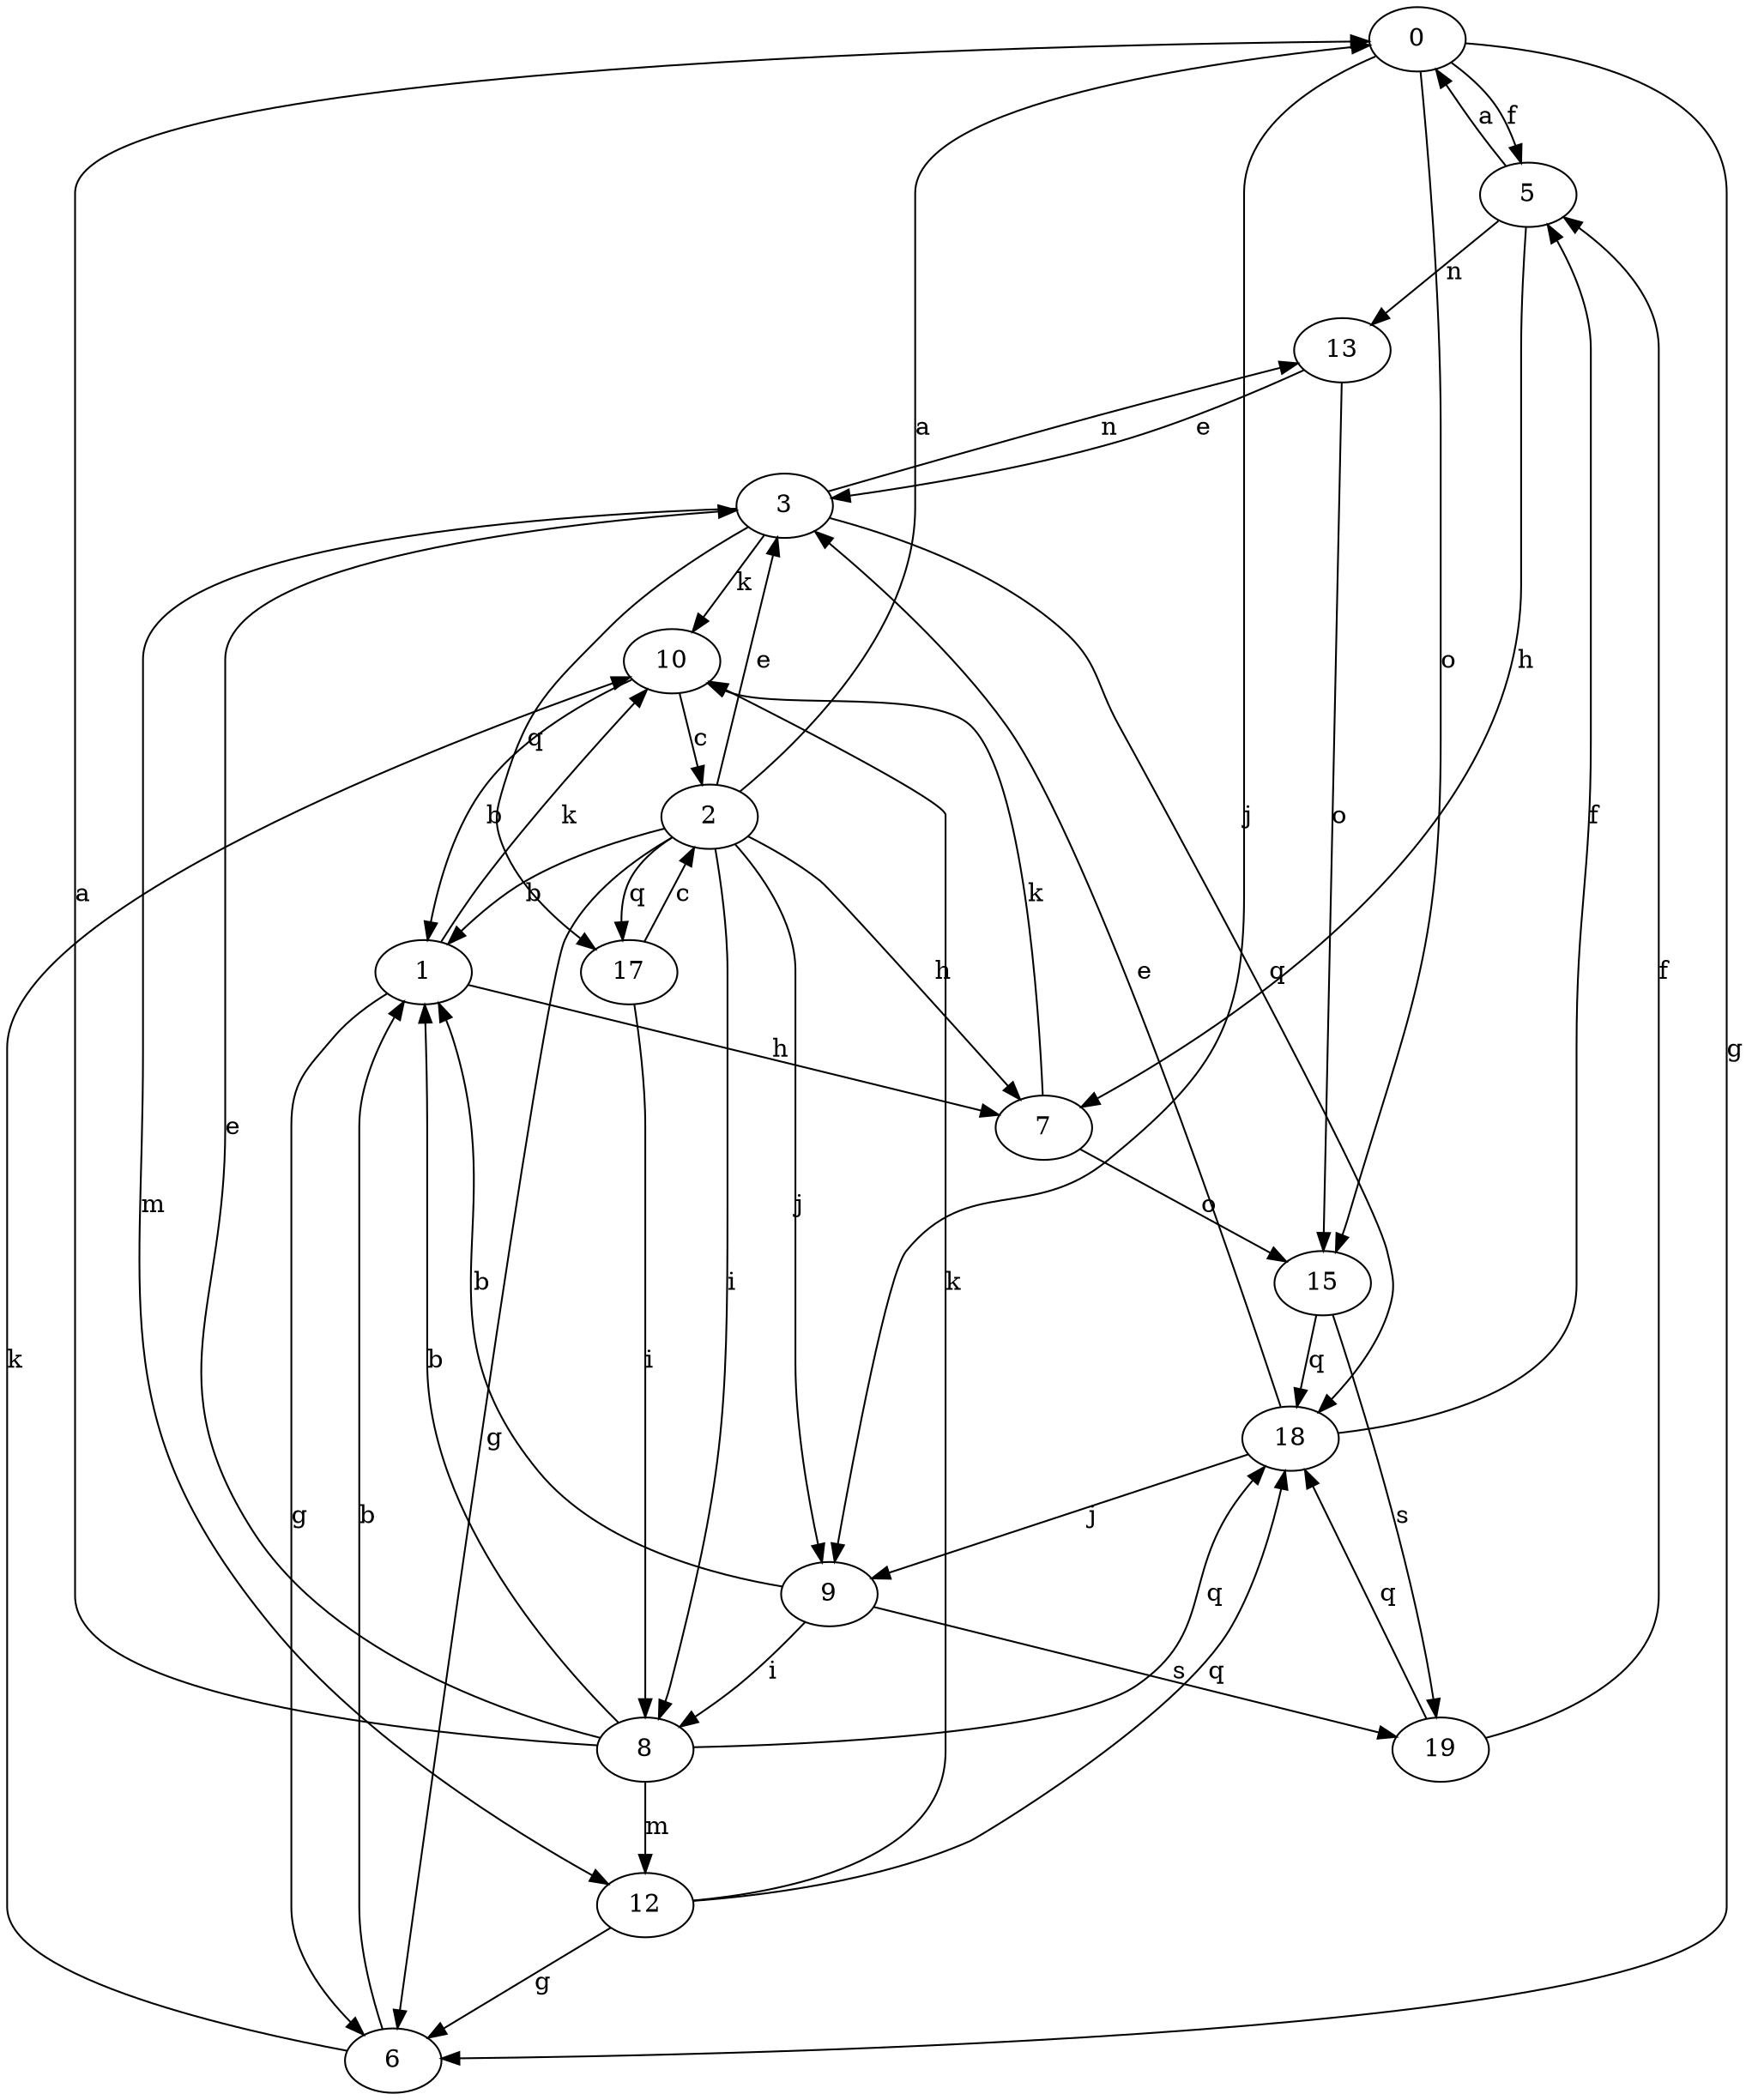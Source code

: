 strict digraph  {
0;
1;
2;
3;
5;
6;
7;
8;
9;
10;
12;
13;
15;
17;
18;
19;
0 -> 5  [label=f];
0 -> 6  [label=g];
0 -> 9  [label=j];
0 -> 15  [label=o];
1 -> 6  [label=g];
1 -> 7  [label=h];
1 -> 10  [label=k];
2 -> 0  [label=a];
2 -> 1  [label=b];
2 -> 3  [label=e];
2 -> 6  [label=g];
2 -> 7  [label=h];
2 -> 8  [label=i];
2 -> 9  [label=j];
2 -> 17  [label=q];
3 -> 10  [label=k];
3 -> 12  [label=m];
3 -> 13  [label=n];
3 -> 17  [label=q];
3 -> 18  [label=q];
5 -> 0  [label=a];
5 -> 7  [label=h];
5 -> 13  [label=n];
6 -> 1  [label=b];
6 -> 10  [label=k];
7 -> 10  [label=k];
7 -> 15  [label=o];
8 -> 0  [label=a];
8 -> 1  [label=b];
8 -> 3  [label=e];
8 -> 12  [label=m];
8 -> 18  [label=q];
9 -> 1  [label=b];
9 -> 8  [label=i];
9 -> 19  [label=s];
10 -> 1  [label=b];
10 -> 2  [label=c];
12 -> 6  [label=g];
12 -> 10  [label=k];
12 -> 18  [label=q];
13 -> 3  [label=e];
13 -> 15  [label=o];
15 -> 18  [label=q];
15 -> 19  [label=s];
17 -> 2  [label=c];
17 -> 8  [label=i];
18 -> 3  [label=e];
18 -> 5  [label=f];
18 -> 9  [label=j];
19 -> 5  [label=f];
19 -> 18  [label=q];
}
